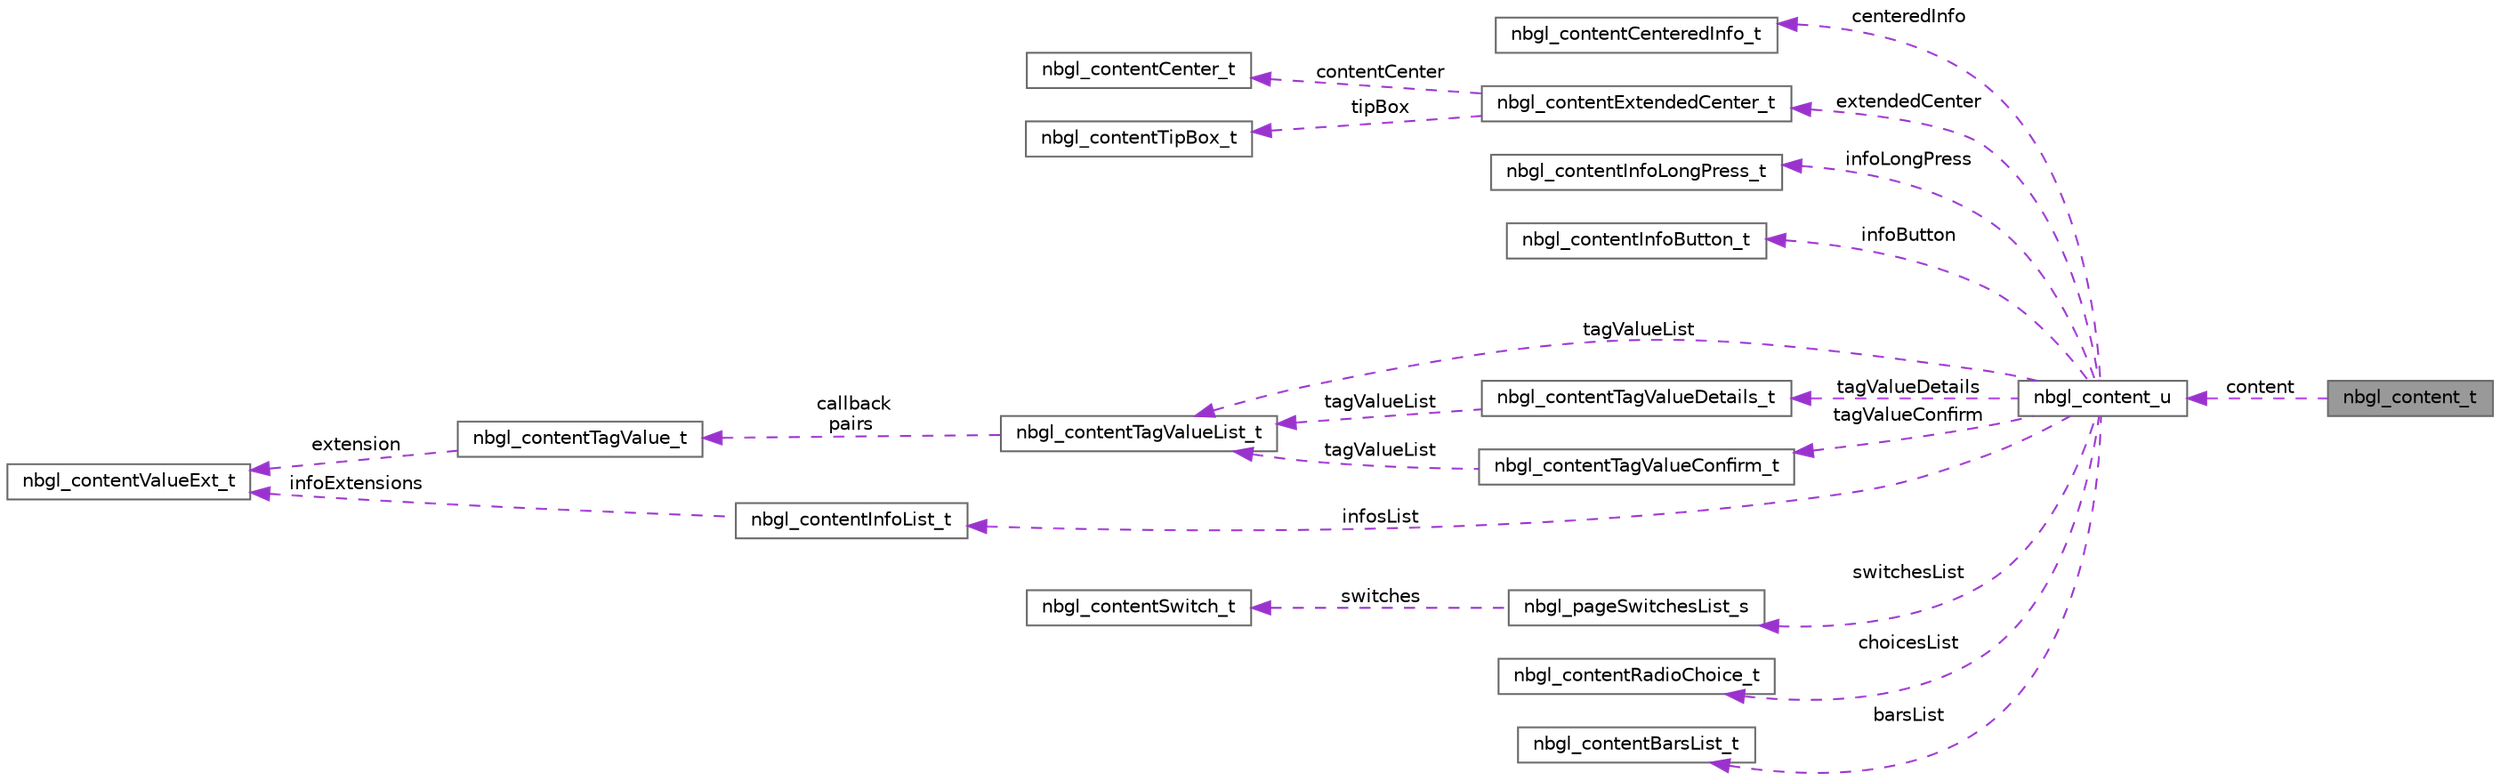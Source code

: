 digraph "nbgl_content_t"
{
 // LATEX_PDF_SIZE
  bgcolor="transparent";
  edge [fontname=Helvetica,fontsize=10,labelfontname=Helvetica,labelfontsize=10];
  node [fontname=Helvetica,fontsize=10,shape=box,height=0.2,width=0.4];
  rankdir="LR";
  Node1 [label="nbgl_content_t",height=0.2,width=0.4,color="gray40", fillcolor="grey60", style="filled", fontcolor="black",tooltip="This structure contains data to build a content."];
  Node2 -> Node1 [dir="back",color="darkorchid3",style="dashed",label=" content" ];
  Node2 [label="nbgl_content_u",height=0.2,width=0.4,color="gray40", fillcolor="white", style="filled",URL="$unionnbgl__content__u.html",tooltip="Union of the different type of contents."];
  Node3 -> Node2 [dir="back",color="darkorchid3",style="dashed",label=" centeredInfo" ];
  Node3 [label="nbgl_contentCenteredInfo_t",height=0.2,width=0.4,color="gray40", fillcolor="white", style="filled",URL="$structnbgl__contentCenteredInfo__t.html",tooltip="This structure contains info to build a centered (vertically and horizontally) area,..."];
  Node4 -> Node2 [dir="back",color="darkorchid3",style="dashed",label=" extendedCenter" ];
  Node4 [label="nbgl_contentExtendedCenter_t",height=0.2,width=0.4,color="gray40", fillcolor="white", style="filled",URL="$structnbgl__contentExtendedCenter__t.html",tooltip="This structure contains data to build a EXTENDED_CENTER content."];
  Node5 -> Node4 [dir="back",color="darkorchid3",style="dashed",label=" contentCenter" ];
  Node5 [label="nbgl_contentCenter_t",height=0.2,width=0.4,color="gray40", fillcolor="white", style="filled",URL="$structnbgl__contentCenter__t.html",tooltip="This structure contains info to build a centered (vertically and horizontally) area,..."];
  Node6 -> Node4 [dir="back",color="darkorchid3",style="dashed",label=" tipBox" ];
  Node6 [label="nbgl_contentTipBox_t",height=0.2,width=0.4,color="gray40", fillcolor="white", style="filled",URL="$structnbgl__contentTipBox__t.html",tooltip="This structure contains data to build a tip-box, on top of a footer, on bottom of a content center."];
  Node7 -> Node2 [dir="back",color="darkorchid3",style="dashed",label=" infoLongPress" ];
  Node7 [label="nbgl_contentInfoLongPress_t",height=0.2,width=0.4,color="gray40", fillcolor="white", style="filled",URL="$structnbgl__contentInfoLongPress__t.html",tooltip="This structure contains data to build a centered info + long press button content."];
  Node8 -> Node2 [dir="back",color="darkorchid3",style="dashed",label=" infoButton" ];
  Node8 [label="nbgl_contentInfoButton_t",height=0.2,width=0.4,color="gray40", fillcolor="white", style="filled",URL="$structnbgl__contentInfoButton__t.html",tooltip="This structure contains data to build a centered info + simple black button content."];
  Node9 -> Node2 [dir="back",color="darkorchid3",style="dashed",label=" tagValueList" ];
  Node9 [label="nbgl_contentTagValueList_t",height=0.2,width=0.4,color="gray40", fillcolor="white", style="filled",URL="$structnbgl__contentTagValueList__t.html",tooltip="This structure contains a list of [tag,value] pairs."];
  Node10 -> Node9 [dir="back",color="darkorchid3",style="dashed",label=" callback\npairs" ];
  Node10 [label="nbgl_contentTagValue_t",height=0.2,width=0.4,color="gray40", fillcolor="white", style="filled",URL="$structnbgl__contentTagValue__t.html",tooltip="This structure contains a [tag,value] pair."];
  Node11 -> Node10 [dir="back",color="darkorchid3",style="dashed",label=" extension" ];
  Node11 [label="nbgl_contentValueExt_t",height=0.2,width=0.4,color="gray40", fillcolor="white", style="filled",URL="$structnbgl__contentValueExt__t.html",tooltip="This structure contains additions to a tag/value pair, to be able to build a screen to display these ..."];
  Node12 -> Node2 [dir="back",color="darkorchid3",style="dashed",label=" tagValueDetails" ];
  Node12 [label="nbgl_contentTagValueDetails_t",height=0.2,width=0.4,color="gray40", fillcolor="white", style="filled",URL="$structnbgl__contentTagValueDetails__t.html",tooltip="This structure contains a [item,value] pair and info about \"details\" button."];
  Node9 -> Node12 [dir="back",color="darkorchid3",style="dashed",label=" tagValueList" ];
  Node13 -> Node2 [dir="back",color="darkorchid3",style="dashed",label=" tagValueConfirm" ];
  Node13 [label="nbgl_contentTagValueConfirm_t",height=0.2,width=0.4,color="gray40", fillcolor="white", style="filled",URL="$structnbgl__contentTagValueConfirm__t.html",tooltip="This structure contains [item,value] pair(s) and info about a potential \"details\" button,..."];
  Node9 -> Node13 [dir="back",color="darkorchid3",style="dashed",label=" tagValueList" ];
  Node14 -> Node2 [dir="back",color="darkorchid3",style="dashed",label=" switchesList" ];
  Node14 [label="nbgl_pageSwitchesList_s",height=0.2,width=0.4,color="gray40", fillcolor="white", style="filled",URL="$structnbgl__pageSwitchesList__s.html",tooltip="This structure contains data to build a SWITCHES_LIST content."];
  Node15 -> Node14 [dir="back",color="darkorchid3",style="dashed",label=" switches" ];
  Node15 [label="nbgl_contentSwitch_t",height=0.2,width=0.4,color="gray40", fillcolor="white", style="filled",URL="$structnbgl__contentSwitch__t.html",tooltip="This structure contains info to build a switch (on the right) with a description (on the left),..."];
  Node16 -> Node2 [dir="back",color="darkorchid3",style="dashed",label=" infosList" ];
  Node16 [label="nbgl_contentInfoList_t",height=0.2,width=0.4,color="gray40", fillcolor="white", style="filled",URL="$structnbgl__contentInfoList__t.html",tooltip="This structure contains data to build a INFOS_LIST content."];
  Node11 -> Node16 [dir="back",color="darkorchid3",style="dashed",label=" infoExtensions" ];
  Node17 -> Node2 [dir="back",color="darkorchid3",style="dashed",label=" choicesList" ];
  Node17 [label="nbgl_contentRadioChoice_t",height=0.2,width=0.4,color="gray40", fillcolor="white", style="filled",URL="$structnbgl__contentRadioChoice__t.html",tooltip="This structure contains a list of names to build a list of radio buttons (on the right part of screen..."];
  Node18 -> Node2 [dir="back",color="darkorchid3",style="dashed",label=" barsList" ];
  Node18 [label="nbgl_contentBarsList_t",height=0.2,width=0.4,color="gray40", fillcolor="white", style="filled",URL="$structnbgl__contentBarsList__t.html",tooltip="This structure contains data to build a BARS_LIST content."];
}
